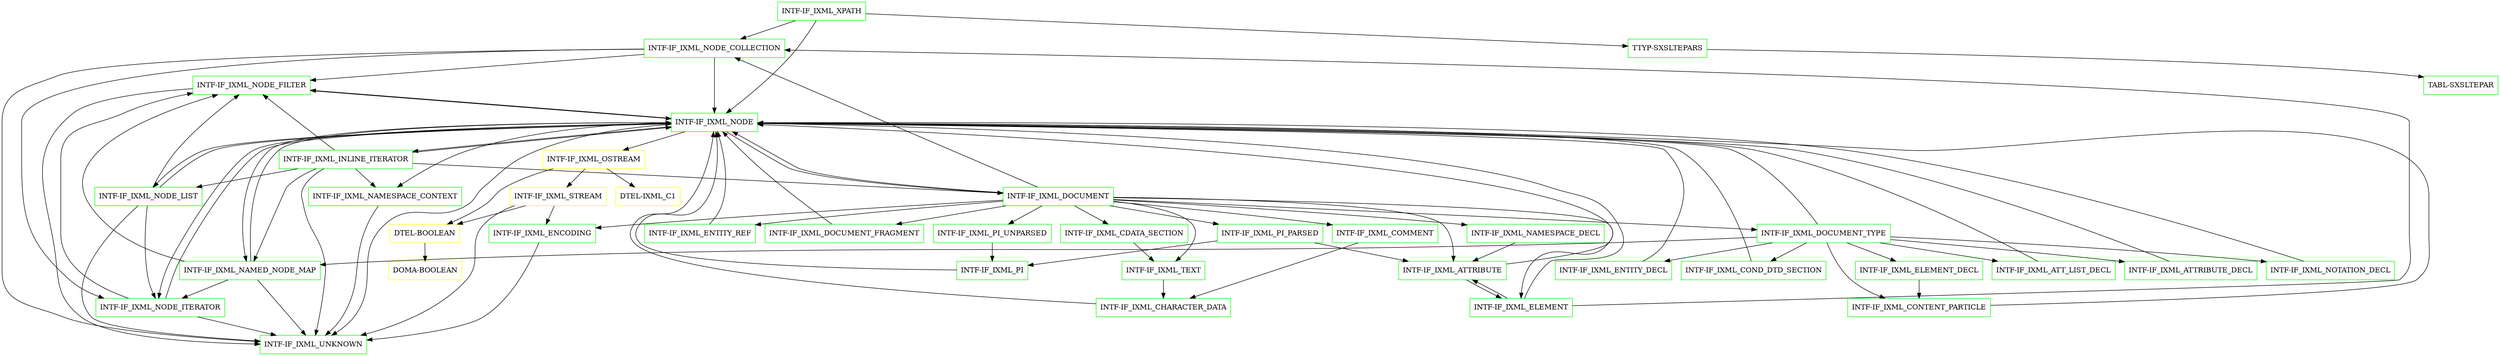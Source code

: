 digraph G {
  "INTF-IF_IXML_XPATH" [shape=box,color=green];
  "INTF-IF_IXML_NODE_COLLECTION" [shape=box,color=green,URL="./INTF_IF_IXML_NODE_COLLECTION.html"];
  "INTF-IF_IXML_NODE_FILTER" [shape=box,color=green,URL="./INTF_IF_IXML_NODE_FILTER.html"];
  "INTF-IF_IXML_NODE" [shape=box,color=green,URL="./INTF_IF_IXML_NODE.html"];
  "INTF-IF_IXML_OSTREAM" [shape=box,color=yellow,URL="./INTF_IF_IXML_OSTREAM.html"];
  "INTF-IF_IXML_STREAM" [shape=box,color=yellow,URL="./INTF_IF_IXML_STREAM.html"];
  "INTF-IF_IXML_ENCODING" [shape=box,color=green,URL="./INTF_IF_IXML_ENCODING.html"];
  "INTF-IF_IXML_UNKNOWN" [shape=box,color=green,URL="./INTF_IF_IXML_UNKNOWN.html"];
  "DTEL-BOOLEAN" [shape=box,color=yellow,URL="./DTEL_BOOLEAN.html"];
  "DOMA-BOOLEAN" [shape=box,color=yellow,URL="./DOMA_BOOLEAN.html"];
  "DTEL-IXML_C1" [shape=box,color=yellow,URL="./DTEL_IXML_C1.html"];
  "INTF-IF_IXML_DOCUMENT" [shape=box,color=green,URL="./INTF_IF_IXML_DOCUMENT.html"];
  "INTF-IF_IXML_TEXT" [shape=box,color=green,URL="./INTF_IF_IXML_TEXT.html"];
  "INTF-IF_IXML_CHARACTER_DATA" [shape=box,color=green,URL="./INTF_IF_IXML_CHARACTER_DATA.html"];
  "INTF-IF_IXML_PI_UNPARSED" [shape=box,color=green,URL="./INTF_IF_IXML_PI_UNPARSED.html"];
  "INTF-IF_IXML_PI" [shape=box,color=green,URL="./INTF_IF_IXML_PI.html"];
  "INTF-IF_IXML_PI_PARSED" [shape=box,color=green,URL="./INTF_IF_IXML_PI_PARSED.html"];
  "INTF-IF_IXML_ATTRIBUTE" [shape=box,color=green,URL="./INTF_IF_IXML_ATTRIBUTE.html"];
  "INTF-IF_IXML_ELEMENT" [shape=box,color=green,URL="./INTF_IF_IXML_ELEMENT.html"];
  "INTF-IF_IXML_NAMESPACE_DECL" [shape=box,color=green,URL="./INTF_IF_IXML_NAMESPACE_DECL.html"];
  "INTF-IF_IXML_ENTITY_REF" [shape=box,color=green,URL="./INTF_IF_IXML_ENTITY_REF.html"];
  "INTF-IF_IXML_DOCUMENT_TYPE" [shape=box,color=green,URL="./INTF_IF_IXML_DOCUMENT_TYPE.html"];
  "INTF-IF_IXML_NAMED_NODE_MAP" [shape=box,color=green,URL="./INTF_IF_IXML_NAMED_NODE_MAP.html"];
  "INTF-IF_IXML_NODE_ITERATOR" [shape=box,color=green,URL="./INTF_IF_IXML_NODE_ITERATOR.html"];
  "INTF-IF_IXML_NOTATION_DECL" [shape=box,color=green,URL="./INTF_IF_IXML_NOTATION_DECL.html"];
  "INTF-IF_IXML_ENTITY_DECL" [shape=box,color=green,URL="./INTF_IF_IXML_ENTITY_DECL.html"];
  "INTF-IF_IXML_ELEMENT_DECL" [shape=box,color=green,URL="./INTF_IF_IXML_ELEMENT_DECL.html"];
  "INTF-IF_IXML_CONTENT_PARTICLE" [shape=box,color=green,URL="./INTF_IF_IXML_CONTENT_PARTICLE.html"];
  "INTF-IF_IXML_COND_DTD_SECTION" [shape=box,color=green,URL="./INTF_IF_IXML_COND_DTD_SECTION.html"];
  "INTF-IF_IXML_ATT_LIST_DECL" [shape=box,color=green,URL="./INTF_IF_IXML_ATT_LIST_DECL.html"];
  "INTF-IF_IXML_ATTRIBUTE_DECL" [shape=box,color=green,URL="./INTF_IF_IXML_ATTRIBUTE_DECL.html"];
  "INTF-IF_IXML_DOCUMENT_FRAGMENT" [shape=box,color=green,URL="./INTF_IF_IXML_DOCUMENT_FRAGMENT.html"];
  "INTF-IF_IXML_COMMENT" [shape=box,color=green,URL="./INTF_IF_IXML_COMMENT.html"];
  "INTF-IF_IXML_CDATA_SECTION" [shape=box,color=green,URL="./INTF_IF_IXML_CDATA_SECTION.html"];
  "INTF-IF_IXML_NAMESPACE_CONTEXT" [shape=box,color=green,URL="./INTF_IF_IXML_NAMESPACE_CONTEXT.html"];
  "INTF-IF_IXML_NODE_LIST" [shape=box,color=green,URL="./INTF_IF_IXML_NODE_LIST.html"];
  "INTF-IF_IXML_INLINE_ITERATOR" [shape=box,color=green,URL="./INTF_IF_IXML_INLINE_ITERATOR.html"];
  "TTYP-SXSLTEPARS" [shape=box,color=green,URL="./TTYP_SXSLTEPARS.html"];
  "TABL-SXSLTEPAR" [shape=box,color=green,URL="./TABL_SXSLTEPAR.html"];
  "INTF-IF_IXML_XPATH" -> "TTYP-SXSLTEPARS";
  "INTF-IF_IXML_XPATH" -> "INTF-IF_IXML_NODE";
  "INTF-IF_IXML_XPATH" -> "INTF-IF_IXML_NODE_COLLECTION";
  "INTF-IF_IXML_NODE_COLLECTION" -> "INTF-IF_IXML_UNKNOWN";
  "INTF-IF_IXML_NODE_COLLECTION" -> "INTF-IF_IXML_NODE";
  "INTF-IF_IXML_NODE_COLLECTION" -> "INTF-IF_IXML_NODE_ITERATOR";
  "INTF-IF_IXML_NODE_COLLECTION" -> "INTF-IF_IXML_NODE_FILTER";
  "INTF-IF_IXML_NODE_FILTER" -> "INTF-IF_IXML_UNKNOWN";
  "INTF-IF_IXML_NODE_FILTER" -> "INTF-IF_IXML_NODE";
  "INTF-IF_IXML_NODE" -> "INTF-IF_IXML_UNKNOWN";
  "INTF-IF_IXML_NODE" -> "INTF-IF_IXML_NODE_FILTER";
  "INTF-IF_IXML_NODE" -> "INTF-IF_IXML_INLINE_ITERATOR";
  "INTF-IF_IXML_NODE" -> "INTF-IF_IXML_NODE_ITERATOR";
  "INTF-IF_IXML_NODE" -> "INTF-IF_IXML_NAMED_NODE_MAP";
  "INTF-IF_IXML_NODE" -> "INTF-IF_IXML_NODE_LIST";
  "INTF-IF_IXML_NODE" -> "INTF-IF_IXML_NAMESPACE_CONTEXT";
  "INTF-IF_IXML_NODE" -> "INTF-IF_IXML_DOCUMENT";
  "INTF-IF_IXML_NODE" -> "INTF-IF_IXML_OSTREAM";
  "INTF-IF_IXML_OSTREAM" -> "DTEL-BOOLEAN";
  "INTF-IF_IXML_OSTREAM" -> "DTEL-IXML_C1";
  "INTF-IF_IXML_OSTREAM" -> "INTF-IF_IXML_STREAM";
  "INTF-IF_IXML_STREAM" -> "DTEL-BOOLEAN";
  "INTF-IF_IXML_STREAM" -> "INTF-IF_IXML_UNKNOWN";
  "INTF-IF_IXML_STREAM" -> "INTF-IF_IXML_ENCODING";
  "INTF-IF_IXML_ENCODING" -> "INTF-IF_IXML_UNKNOWN";
  "DTEL-BOOLEAN" -> "DOMA-BOOLEAN";
  "INTF-IF_IXML_DOCUMENT" -> "INTF-IF_IXML_NODE";
  "INTF-IF_IXML_DOCUMENT" -> "INTF-IF_IXML_ATTRIBUTE";
  "INTF-IF_IXML_DOCUMENT" -> "INTF-IF_IXML_CDATA_SECTION";
  "INTF-IF_IXML_DOCUMENT" -> "INTF-IF_IXML_COMMENT";
  "INTF-IF_IXML_DOCUMENT" -> "INTF-IF_IXML_DOCUMENT_FRAGMENT";
  "INTF-IF_IXML_DOCUMENT" -> "INTF-IF_IXML_DOCUMENT_TYPE";
  "INTF-IF_IXML_DOCUMENT" -> "INTF-IF_IXML_ELEMENT";
  "INTF-IF_IXML_DOCUMENT" -> "INTF-IF_IXML_ENTITY_REF";
  "INTF-IF_IXML_DOCUMENT" -> "INTF-IF_IXML_NAMESPACE_DECL";
  "INTF-IF_IXML_DOCUMENT" -> "INTF-IF_IXML_PI_PARSED";
  "INTF-IF_IXML_DOCUMENT" -> "INTF-IF_IXML_PI_UNPARSED";
  "INTF-IF_IXML_DOCUMENT" -> "INTF-IF_IXML_TEXT";
  "INTF-IF_IXML_DOCUMENT" -> "INTF-IF_IXML_NODE_COLLECTION";
  "INTF-IF_IXML_DOCUMENT" -> "INTF-IF_IXML_ENCODING";
  "INTF-IF_IXML_TEXT" -> "INTF-IF_IXML_CHARACTER_DATA";
  "INTF-IF_IXML_CHARACTER_DATA" -> "INTF-IF_IXML_NODE";
  "INTF-IF_IXML_PI_UNPARSED" -> "INTF-IF_IXML_PI";
  "INTF-IF_IXML_PI" -> "INTF-IF_IXML_NODE";
  "INTF-IF_IXML_PI_PARSED" -> "INTF-IF_IXML_PI";
  "INTF-IF_IXML_PI_PARSED" -> "INTF-IF_IXML_ATTRIBUTE";
  "INTF-IF_IXML_ATTRIBUTE" -> "INTF-IF_IXML_NODE";
  "INTF-IF_IXML_ATTRIBUTE" -> "INTF-IF_IXML_ELEMENT";
  "INTF-IF_IXML_ELEMENT" -> "INTF-IF_IXML_NODE";
  "INTF-IF_IXML_ELEMENT" -> "INTF-IF_IXML_ATTRIBUTE";
  "INTF-IF_IXML_ELEMENT" -> "INTF-IF_IXML_NODE_COLLECTION";
  "INTF-IF_IXML_NAMESPACE_DECL" -> "INTF-IF_IXML_ATTRIBUTE";
  "INTF-IF_IXML_ENTITY_REF" -> "INTF-IF_IXML_NODE";
  "INTF-IF_IXML_DOCUMENT_TYPE" -> "INTF-IF_IXML_NODE";
  "INTF-IF_IXML_DOCUMENT_TYPE" -> "INTF-IF_IXML_ATTRIBUTE_DECL";
  "INTF-IF_IXML_DOCUMENT_TYPE" -> "INTF-IF_IXML_ATT_LIST_DECL";
  "INTF-IF_IXML_DOCUMENT_TYPE" -> "INTF-IF_IXML_COND_DTD_SECTION";
  "INTF-IF_IXML_DOCUMENT_TYPE" -> "INTF-IF_IXML_CONTENT_PARTICLE";
  "INTF-IF_IXML_DOCUMENT_TYPE" -> "INTF-IF_IXML_ELEMENT_DECL";
  "INTF-IF_IXML_DOCUMENT_TYPE" -> "INTF-IF_IXML_ENTITY_DECL";
  "INTF-IF_IXML_DOCUMENT_TYPE" -> "INTF-IF_IXML_NOTATION_DECL";
  "INTF-IF_IXML_DOCUMENT_TYPE" -> "INTF-IF_IXML_NAMED_NODE_MAP";
  "INTF-IF_IXML_NAMED_NODE_MAP" -> "INTF-IF_IXML_UNKNOWN";
  "INTF-IF_IXML_NAMED_NODE_MAP" -> "INTF-IF_IXML_NODE_ITERATOR";
  "INTF-IF_IXML_NAMED_NODE_MAP" -> "INTF-IF_IXML_NODE_FILTER";
  "INTF-IF_IXML_NAMED_NODE_MAP" -> "INTF-IF_IXML_NODE";
  "INTF-IF_IXML_NODE_ITERATOR" -> "INTF-IF_IXML_UNKNOWN";
  "INTF-IF_IXML_NODE_ITERATOR" -> "INTF-IF_IXML_NODE_FILTER";
  "INTF-IF_IXML_NODE_ITERATOR" -> "INTF-IF_IXML_NODE";
  "INTF-IF_IXML_NOTATION_DECL" -> "INTF-IF_IXML_NODE";
  "INTF-IF_IXML_ENTITY_DECL" -> "INTF-IF_IXML_NODE";
  "INTF-IF_IXML_ELEMENT_DECL" -> "INTF-IF_IXML_CONTENT_PARTICLE";
  "INTF-IF_IXML_CONTENT_PARTICLE" -> "INTF-IF_IXML_NODE";
  "INTF-IF_IXML_COND_DTD_SECTION" -> "INTF-IF_IXML_NODE";
  "INTF-IF_IXML_ATT_LIST_DECL" -> "INTF-IF_IXML_NODE";
  "INTF-IF_IXML_ATTRIBUTE_DECL" -> "INTF-IF_IXML_NODE";
  "INTF-IF_IXML_DOCUMENT_FRAGMENT" -> "INTF-IF_IXML_NODE";
  "INTF-IF_IXML_COMMENT" -> "INTF-IF_IXML_CHARACTER_DATA";
  "INTF-IF_IXML_CDATA_SECTION" -> "INTF-IF_IXML_TEXT";
  "INTF-IF_IXML_NAMESPACE_CONTEXT" -> "INTF-IF_IXML_UNKNOWN";
  "INTF-IF_IXML_NODE_LIST" -> "INTF-IF_IXML_UNKNOWN";
  "INTF-IF_IXML_NODE_LIST" -> "INTF-IF_IXML_NODE_ITERATOR";
  "INTF-IF_IXML_NODE_LIST" -> "INTF-IF_IXML_NODE_FILTER";
  "INTF-IF_IXML_NODE_LIST" -> "INTF-IF_IXML_NODE";
  "INTF-IF_IXML_INLINE_ITERATOR" -> "INTF-IF_IXML_UNKNOWN";
  "INTF-IF_IXML_INLINE_ITERATOR" -> "INTF-IF_IXML_NODE";
  "INTF-IF_IXML_INLINE_ITERATOR" -> "INTF-IF_IXML_NAMED_NODE_MAP";
  "INTF-IF_IXML_INLINE_ITERATOR" -> "INTF-IF_IXML_NODE_LIST";
  "INTF-IF_IXML_INLINE_ITERATOR" -> "INTF-IF_IXML_NODE_FILTER";
  "INTF-IF_IXML_INLINE_ITERATOR" -> "INTF-IF_IXML_NAMESPACE_CONTEXT";
  "INTF-IF_IXML_INLINE_ITERATOR" -> "INTF-IF_IXML_DOCUMENT";
  "TTYP-SXSLTEPARS" -> "TABL-SXSLTEPAR";
}
